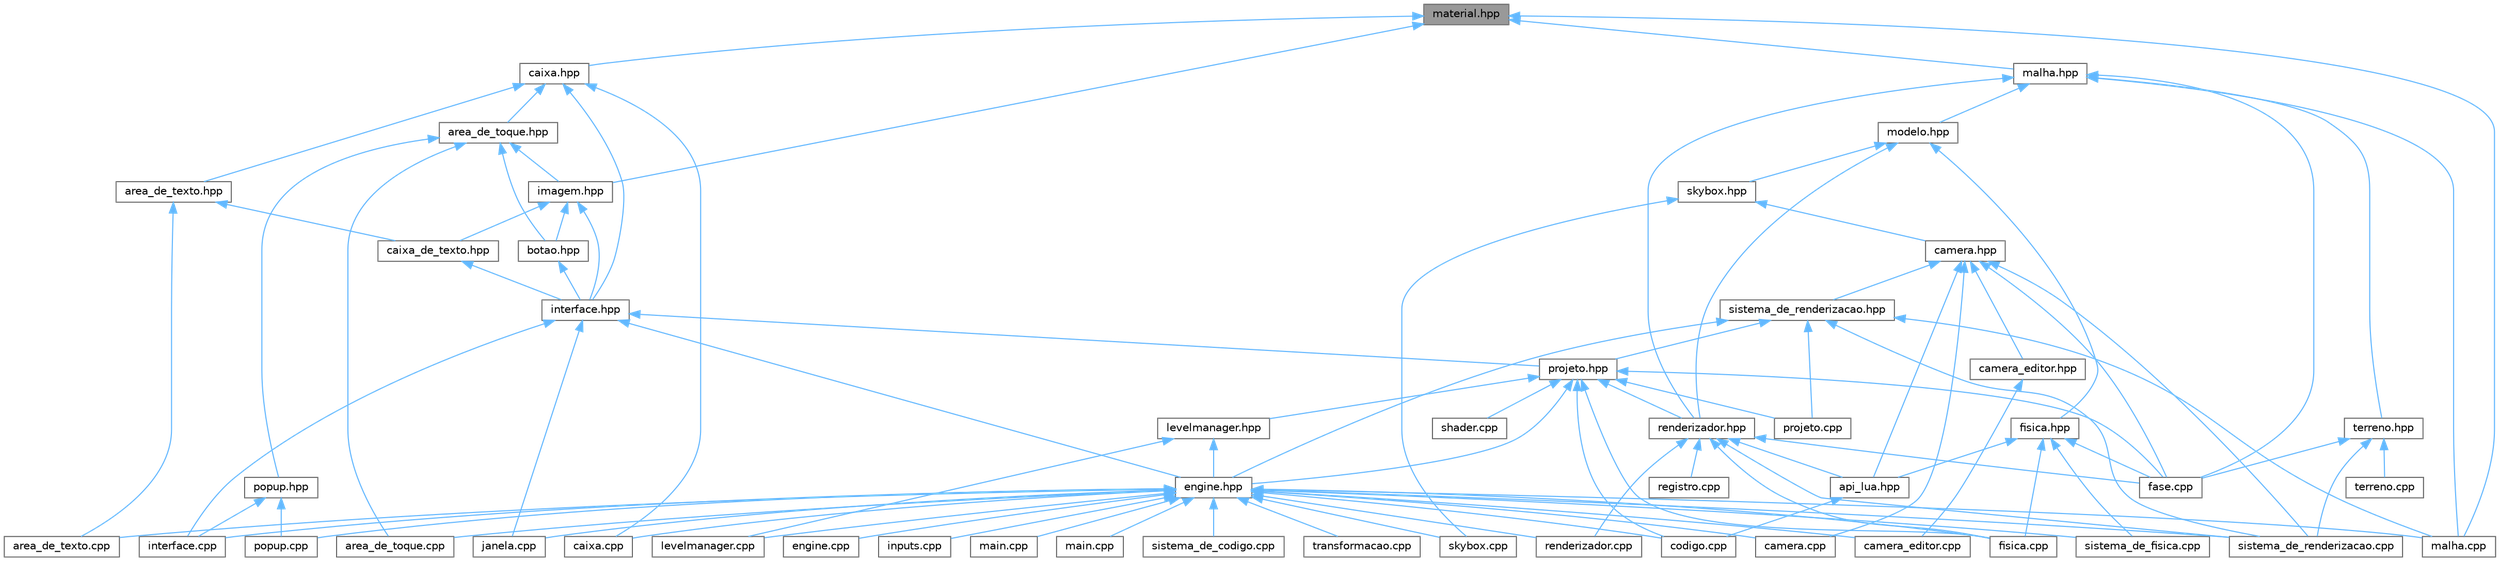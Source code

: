 digraph "material.hpp"
{
 // LATEX_PDF_SIZE
  bgcolor="transparent";
  edge [fontname=Helvetica,fontsize=10,labelfontname=Helvetica,labelfontsize=10];
  node [fontname=Helvetica,fontsize=10,shape=box,height=0.2,width=0.4];
  Node1 [id="Node000001",label="material.hpp",height=0.2,width=0.4,color="gray40", fillcolor="grey60", style="filled", fontcolor="black",tooltip=" "];
  Node1 -> Node2 [id="edge1_Node000001_Node000002",dir="back",color="steelblue1",style="solid",tooltip=" "];
  Node2 [id="Node000002",label="caixa.hpp",height=0.2,width=0.4,color="grey40", fillcolor="white", style="filled",URL="$caixa_8hpp.html",tooltip=" "];
  Node2 -> Node3 [id="edge2_Node000002_Node000003",dir="back",color="steelblue1",style="solid",tooltip=" "];
  Node3 [id="Node000003",label="area_de_texto.hpp",height=0.2,width=0.4,color="grey40", fillcolor="white", style="filled",URL="$area__de__texto_8hpp.html",tooltip=" "];
  Node3 -> Node4 [id="edge3_Node000003_Node000004",dir="back",color="steelblue1",style="solid",tooltip=" "];
  Node4 [id="Node000004",label="area_de_texto.cpp",height=0.2,width=0.4,color="grey40", fillcolor="white", style="filled",URL="$area__de__texto_8cpp.html",tooltip=" "];
  Node3 -> Node5 [id="edge4_Node000003_Node000005",dir="back",color="steelblue1",style="solid",tooltip=" "];
  Node5 [id="Node000005",label="caixa_de_texto.hpp",height=0.2,width=0.4,color="grey40", fillcolor="white", style="filled",URL="$caixa__de__texto_8hpp.html",tooltip=" "];
  Node5 -> Node6 [id="edge5_Node000005_Node000006",dir="back",color="steelblue1",style="solid",tooltip=" "];
  Node6 [id="Node000006",label="interface.hpp",height=0.2,width=0.4,color="grey40", fillcolor="white", style="filled",URL="$interface_8hpp_source.html",tooltip=" "];
  Node6 -> Node7 [id="edge6_Node000006_Node000007",dir="back",color="steelblue1",style="solid",tooltip=" "];
  Node7 [id="Node000007",label="engine.hpp",height=0.2,width=0.4,color="grey40", fillcolor="white", style="filled",URL="$engine_8hpp.html",tooltip=" "];
  Node7 -> Node4 [id="edge7_Node000007_Node000004",dir="back",color="steelblue1",style="solid",tooltip=" "];
  Node7 -> Node8 [id="edge8_Node000007_Node000008",dir="back",color="steelblue1",style="solid",tooltip=" "];
  Node8 [id="Node000008",label="area_de_toque.cpp",height=0.2,width=0.4,color="grey40", fillcolor="white", style="filled",URL="$area__de__toque_8cpp.html",tooltip=" "];
  Node7 -> Node9 [id="edge9_Node000007_Node000009",dir="back",color="steelblue1",style="solid",tooltip=" "];
  Node9 [id="Node000009",label="caixa.cpp",height=0.2,width=0.4,color="grey40", fillcolor="white", style="filled",URL="$caixa_8cpp.html",tooltip=" "];
  Node7 -> Node10 [id="edge10_Node000007_Node000010",dir="back",color="steelblue1",style="solid",tooltip=" "];
  Node10 [id="Node000010",label="camera.cpp",height=0.2,width=0.4,color="grey40", fillcolor="white", style="filled",URL="$camera_8cpp.html",tooltip=" "];
  Node7 -> Node11 [id="edge11_Node000007_Node000011",dir="back",color="steelblue1",style="solid",tooltip=" "];
  Node11 [id="Node000011",label="camera_editor.cpp",height=0.2,width=0.4,color="grey40", fillcolor="white", style="filled",URL="$camera__editor_8cpp.html",tooltip=" "];
  Node7 -> Node12 [id="edge12_Node000007_Node000012",dir="back",color="steelblue1",style="solid",tooltip=" "];
  Node12 [id="Node000012",label="codigo.cpp",height=0.2,width=0.4,color="grey40", fillcolor="white", style="filled",URL="$codigo_8cpp.html",tooltip=" "];
  Node7 -> Node13 [id="edge13_Node000007_Node000013",dir="back",color="steelblue1",style="solid",tooltip=" "];
  Node13 [id="Node000013",label="engine.cpp",height=0.2,width=0.4,color="grey40", fillcolor="white", style="filled",URL="$engine_8cpp.html",tooltip=" "];
  Node7 -> Node14 [id="edge14_Node000007_Node000014",dir="back",color="steelblue1",style="solid",tooltip=" "];
  Node14 [id="Node000014",label="fisica.cpp",height=0.2,width=0.4,color="grey40", fillcolor="white", style="filled",URL="$fisica_8cpp.html",tooltip=" "];
  Node7 -> Node15 [id="edge15_Node000007_Node000015",dir="back",color="steelblue1",style="solid",tooltip=" "];
  Node15 [id="Node000015",label="inputs.cpp",height=0.2,width=0.4,color="grey40", fillcolor="white", style="filled",URL="$inputs_8cpp.html",tooltip=" "];
  Node7 -> Node16 [id="edge16_Node000007_Node000016",dir="back",color="steelblue1",style="solid",tooltip=" "];
  Node16 [id="Node000016",label="interface.cpp",height=0.2,width=0.4,color="grey40", fillcolor="white", style="filled",URL="$interface_8cpp.html",tooltip=" "];
  Node7 -> Node17 [id="edge17_Node000007_Node000017",dir="back",color="steelblue1",style="solid",tooltip=" "];
  Node17 [id="Node000017",label="janela.cpp",height=0.2,width=0.4,color="grey40", fillcolor="white", style="filled",URL="$janela_8cpp.html",tooltip=" "];
  Node7 -> Node18 [id="edge18_Node000007_Node000018",dir="back",color="steelblue1",style="solid",tooltip=" "];
  Node18 [id="Node000018",label="levelmanager.cpp",height=0.2,width=0.4,color="grey40", fillcolor="white", style="filled",URL="$levelmanager_8cpp.html",tooltip=" "];
  Node7 -> Node19 [id="edge19_Node000007_Node000019",dir="back",color="steelblue1",style="solid",tooltip=" "];
  Node19 [id="Node000019",label="main.cpp",height=0.2,width=0.4,color="grey40", fillcolor="white", style="filled",URL="$editor_2src_2main_8cpp.html",tooltip=" "];
  Node7 -> Node20 [id="edge20_Node000007_Node000020",dir="back",color="steelblue1",style="solid",tooltip=" "];
  Node20 [id="Node000020",label="main.cpp",height=0.2,width=0.4,color="grey40", fillcolor="white", style="filled",URL="$runtime_2src_2main_8cpp.html",tooltip=" "];
  Node7 -> Node21 [id="edge21_Node000007_Node000021",dir="back",color="steelblue1",style="solid",tooltip=" "];
  Node21 [id="Node000021",label="malha.cpp",height=0.2,width=0.4,color="grey40", fillcolor="white", style="filled",URL="$malha_8cpp.html",tooltip=" "];
  Node7 -> Node22 [id="edge22_Node000007_Node000022",dir="back",color="steelblue1",style="solid",tooltip=" "];
  Node22 [id="Node000022",label="popup.cpp",height=0.2,width=0.4,color="grey40", fillcolor="white", style="filled",URL="$popup_8cpp.html",tooltip=" "];
  Node7 -> Node23 [id="edge23_Node000007_Node000023",dir="back",color="steelblue1",style="solid",tooltip=" "];
  Node23 [id="Node000023",label="renderizador.cpp",height=0.2,width=0.4,color="grey40", fillcolor="white", style="filled",URL="$renderizador_8cpp.html",tooltip=" "];
  Node7 -> Node24 [id="edge24_Node000007_Node000024",dir="back",color="steelblue1",style="solid",tooltip=" "];
  Node24 [id="Node000024",label="sistema_de_codigo.cpp",height=0.2,width=0.4,color="grey40", fillcolor="white", style="filled",URL="$sistema__de__codigo_8cpp.html",tooltip=" "];
  Node7 -> Node25 [id="edge25_Node000007_Node000025",dir="back",color="steelblue1",style="solid",tooltip=" "];
  Node25 [id="Node000025",label="sistema_de_fisica.cpp",height=0.2,width=0.4,color="grey40", fillcolor="white", style="filled",URL="$sistema__de__fisica_8cpp.html",tooltip=" "];
  Node7 -> Node26 [id="edge26_Node000007_Node000026",dir="back",color="steelblue1",style="solid",tooltip=" "];
  Node26 [id="Node000026",label="sistema_de_renderizacao.cpp",height=0.2,width=0.4,color="grey40", fillcolor="white", style="filled",URL="$sistema__de__renderizacao_8cpp.html",tooltip=" "];
  Node7 -> Node27 [id="edge27_Node000007_Node000027",dir="back",color="steelblue1",style="solid",tooltip=" "];
  Node27 [id="Node000027",label="skybox.cpp",height=0.2,width=0.4,color="grey40", fillcolor="white", style="filled",URL="$skybox_8cpp.html",tooltip=" "];
  Node7 -> Node28 [id="edge28_Node000007_Node000028",dir="back",color="steelblue1",style="solid",tooltip=" "];
  Node28 [id="Node000028",label="transformacao.cpp",height=0.2,width=0.4,color="grey40", fillcolor="white", style="filled",URL="$transformacao_8cpp.html",tooltip=" "];
  Node6 -> Node16 [id="edge29_Node000006_Node000016",dir="back",color="steelblue1",style="solid",tooltip=" "];
  Node6 -> Node17 [id="edge30_Node000006_Node000017",dir="back",color="steelblue1",style="solid",tooltip=" "];
  Node6 -> Node29 [id="edge31_Node000006_Node000029",dir="back",color="steelblue1",style="solid",tooltip=" "];
  Node29 [id="Node000029",label="projeto.hpp",height=0.2,width=0.4,color="grey40", fillcolor="white", style="filled",URL="$projeto_8hpp.html",tooltip="Classe projeto."];
  Node29 -> Node12 [id="edge32_Node000029_Node000012",dir="back",color="steelblue1",style="solid",tooltip=" "];
  Node29 -> Node7 [id="edge33_Node000029_Node000007",dir="back",color="steelblue1",style="solid",tooltip=" "];
  Node29 -> Node30 [id="edge34_Node000029_Node000030",dir="back",color="steelblue1",style="solid",tooltip=" "];
  Node30 [id="Node000030",label="fase.cpp",height=0.2,width=0.4,color="grey40", fillcolor="white", style="filled",URL="$fase_8cpp.html",tooltip=" "];
  Node29 -> Node14 [id="edge35_Node000029_Node000014",dir="back",color="steelblue1",style="solid",tooltip=" "];
  Node29 -> Node31 [id="edge36_Node000029_Node000031",dir="back",color="steelblue1",style="solid",tooltip=" "];
  Node31 [id="Node000031",label="levelmanager.hpp",height=0.2,width=0.4,color="grey40", fillcolor="white", style="filled",URL="$levelmanager_8hpp.html",tooltip="Gerencia as fases."];
  Node31 -> Node7 [id="edge37_Node000031_Node000007",dir="back",color="steelblue1",style="solid",tooltip=" "];
  Node31 -> Node18 [id="edge38_Node000031_Node000018",dir="back",color="steelblue1",style="solid",tooltip=" "];
  Node29 -> Node32 [id="edge39_Node000029_Node000032",dir="back",color="steelblue1",style="solid",tooltip=" "];
  Node32 [id="Node000032",label="projeto.cpp",height=0.2,width=0.4,color="grey40", fillcolor="white", style="filled",URL="$projeto_8cpp.html",tooltip=" "];
  Node29 -> Node33 [id="edge40_Node000029_Node000033",dir="back",color="steelblue1",style="solid",tooltip=" "];
  Node33 [id="Node000033",label="renderizador.hpp",height=0.2,width=0.4,color="grey40", fillcolor="white", style="filled",URL="$renderizador_8hpp.html",tooltip=" "];
  Node33 -> Node34 [id="edge41_Node000033_Node000034",dir="back",color="steelblue1",style="solid",tooltip=" "];
  Node34 [id="Node000034",label="api_lua.hpp",height=0.2,width=0.4,color="grey40", fillcolor="white", style="filled",URL="$api__lua_8hpp.html",tooltip=" "];
  Node34 -> Node12 [id="edge42_Node000034_Node000012",dir="back",color="steelblue1",style="solid",tooltip=" "];
  Node33 -> Node30 [id="edge43_Node000033_Node000030",dir="back",color="steelblue1",style="solid",tooltip=" "];
  Node33 -> Node14 [id="edge44_Node000033_Node000014",dir="back",color="steelblue1",style="solid",tooltip=" "];
  Node33 -> Node35 [id="edge45_Node000033_Node000035",dir="back",color="steelblue1",style="solid",tooltip=" "];
  Node35 [id="Node000035",label="registro.cpp",height=0.2,width=0.4,color="grey40", fillcolor="white", style="filled",URL="$registro_8cpp.html",tooltip=" "];
  Node33 -> Node23 [id="edge46_Node000033_Node000023",dir="back",color="steelblue1",style="solid",tooltip=" "];
  Node33 -> Node26 [id="edge47_Node000033_Node000026",dir="back",color="steelblue1",style="solid",tooltip=" "];
  Node29 -> Node36 [id="edge48_Node000029_Node000036",dir="back",color="steelblue1",style="solid",tooltip=" "];
  Node36 [id="Node000036",label="shader.cpp",height=0.2,width=0.4,color="grey40", fillcolor="white", style="filled",URL="$shader_8cpp.html",tooltip=" "];
  Node2 -> Node37 [id="edge49_Node000002_Node000037",dir="back",color="steelblue1",style="solid",tooltip=" "];
  Node37 [id="Node000037",label="area_de_toque.hpp",height=0.2,width=0.4,color="grey40", fillcolor="white", style="filled",URL="$area__de__toque_8hpp.html",tooltip=" "];
  Node37 -> Node8 [id="edge50_Node000037_Node000008",dir="back",color="steelblue1",style="solid",tooltip=" "];
  Node37 -> Node38 [id="edge51_Node000037_Node000038",dir="back",color="steelblue1",style="solid",tooltip=" "];
  Node38 [id="Node000038",label="botao.hpp",height=0.2,width=0.4,color="grey40", fillcolor="white", style="filled",URL="$botao_8hpp.html",tooltip=" "];
  Node38 -> Node6 [id="edge52_Node000038_Node000006",dir="back",color="steelblue1",style="solid",tooltip=" "];
  Node37 -> Node39 [id="edge53_Node000037_Node000039",dir="back",color="steelblue1",style="solid",tooltip=" "];
  Node39 [id="Node000039",label="imagem.hpp",height=0.2,width=0.4,color="grey40", fillcolor="white", style="filled",URL="$imagem_8hpp.html",tooltip=" "];
  Node39 -> Node38 [id="edge54_Node000039_Node000038",dir="back",color="steelblue1",style="solid",tooltip=" "];
  Node39 -> Node5 [id="edge55_Node000039_Node000005",dir="back",color="steelblue1",style="solid",tooltip=" "];
  Node39 -> Node6 [id="edge56_Node000039_Node000006",dir="back",color="steelblue1",style="solid",tooltip=" "];
  Node37 -> Node40 [id="edge57_Node000037_Node000040",dir="back",color="steelblue1",style="solid",tooltip=" "];
  Node40 [id="Node000040",label="popup.hpp",height=0.2,width=0.4,color="grey40", fillcolor="white", style="filled",URL="$popup_8hpp.html",tooltip=" "];
  Node40 -> Node16 [id="edge58_Node000040_Node000016",dir="back",color="steelblue1",style="solid",tooltip=" "];
  Node40 -> Node22 [id="edge59_Node000040_Node000022",dir="back",color="steelblue1",style="solid",tooltip=" "];
  Node2 -> Node9 [id="edge60_Node000002_Node000009",dir="back",color="steelblue1",style="solid",tooltip=" "];
  Node2 -> Node6 [id="edge61_Node000002_Node000006",dir="back",color="steelblue1",style="solid",tooltip=" "];
  Node1 -> Node39 [id="edge62_Node000001_Node000039",dir="back",color="steelblue1",style="solid",tooltip=" "];
  Node1 -> Node21 [id="edge63_Node000001_Node000021",dir="back",color="steelblue1",style="solid",tooltip=" "];
  Node1 -> Node41 [id="edge64_Node000001_Node000041",dir="back",color="steelblue1",style="solid",tooltip=" "];
  Node41 [id="Node000041",label="malha.hpp",height=0.2,width=0.4,color="grey40", fillcolor="white", style="filled",URL="$malha_8hpp.html",tooltip=" "];
  Node41 -> Node30 [id="edge65_Node000041_Node000030",dir="back",color="steelblue1",style="solid",tooltip=" "];
  Node41 -> Node21 [id="edge66_Node000041_Node000021",dir="back",color="steelblue1",style="solid",tooltip=" "];
  Node41 -> Node42 [id="edge67_Node000041_Node000042",dir="back",color="steelblue1",style="solid",tooltip=" "];
  Node42 [id="Node000042",label="modelo.hpp",height=0.2,width=0.4,color="grey40", fillcolor="white", style="filled",URL="$modelo_8hpp_source.html",tooltip=" "];
  Node42 -> Node43 [id="edge68_Node000042_Node000043",dir="back",color="steelblue1",style="solid",tooltip=" "];
  Node43 [id="Node000043",label="fisica.hpp",height=0.2,width=0.4,color="grey40", fillcolor="white", style="filled",URL="$fisica_8hpp.html",tooltip=" "];
  Node43 -> Node34 [id="edge69_Node000043_Node000034",dir="back",color="steelblue1",style="solid",tooltip=" "];
  Node43 -> Node30 [id="edge70_Node000043_Node000030",dir="back",color="steelblue1",style="solid",tooltip=" "];
  Node43 -> Node14 [id="edge71_Node000043_Node000014",dir="back",color="steelblue1",style="solid",tooltip=" "];
  Node43 -> Node25 [id="edge72_Node000043_Node000025",dir="back",color="steelblue1",style="solid",tooltip=" "];
  Node42 -> Node33 [id="edge73_Node000042_Node000033",dir="back",color="steelblue1",style="solid",tooltip=" "];
  Node42 -> Node44 [id="edge74_Node000042_Node000044",dir="back",color="steelblue1",style="solid",tooltip=" "];
  Node44 [id="Node000044",label="skybox.hpp",height=0.2,width=0.4,color="grey40", fillcolor="white", style="filled",URL="$skybox_8hpp.html",tooltip=" "];
  Node44 -> Node45 [id="edge75_Node000044_Node000045",dir="back",color="steelblue1",style="solid",tooltip=" "];
  Node45 [id="Node000045",label="camera.hpp",height=0.2,width=0.4,color="grey40", fillcolor="white", style="filled",URL="$camera_8hpp_source.html",tooltip=" "];
  Node45 -> Node34 [id="edge76_Node000045_Node000034",dir="back",color="steelblue1",style="solid",tooltip=" "];
  Node45 -> Node10 [id="edge77_Node000045_Node000010",dir="back",color="steelblue1",style="solid",tooltip=" "];
  Node45 -> Node46 [id="edge78_Node000045_Node000046",dir="back",color="steelblue1",style="solid",tooltip=" "];
  Node46 [id="Node000046",label="camera_editor.hpp",height=0.2,width=0.4,color="grey40", fillcolor="white", style="filled",URL="$camera__editor_8hpp_source.html",tooltip=" "];
  Node46 -> Node11 [id="edge79_Node000046_Node000011",dir="back",color="steelblue1",style="solid",tooltip=" "];
  Node45 -> Node30 [id="edge80_Node000045_Node000030",dir="back",color="steelblue1",style="solid",tooltip=" "];
  Node45 -> Node26 [id="edge81_Node000045_Node000026",dir="back",color="steelblue1",style="solid",tooltip=" "];
  Node45 -> Node47 [id="edge82_Node000045_Node000047",dir="back",color="steelblue1",style="solid",tooltip=" "];
  Node47 [id="Node000047",label="sistema_de_renderizacao.hpp",height=0.2,width=0.4,color="grey40", fillcolor="white", style="filled",URL="$sistema__de__renderizacao_8hpp.html",tooltip=" "];
  Node47 -> Node7 [id="edge83_Node000047_Node000007",dir="back",color="steelblue1",style="solid",tooltip=" "];
  Node47 -> Node21 [id="edge84_Node000047_Node000021",dir="back",color="steelblue1",style="solid",tooltip=" "];
  Node47 -> Node32 [id="edge85_Node000047_Node000032",dir="back",color="steelblue1",style="solid",tooltip=" "];
  Node47 -> Node29 [id="edge86_Node000047_Node000029",dir="back",color="steelblue1",style="solid",tooltip=" "];
  Node47 -> Node26 [id="edge87_Node000047_Node000026",dir="back",color="steelblue1",style="solid",tooltip=" "];
  Node44 -> Node27 [id="edge88_Node000044_Node000027",dir="back",color="steelblue1",style="solid",tooltip=" "];
  Node41 -> Node33 [id="edge89_Node000041_Node000033",dir="back",color="steelblue1",style="solid",tooltip=" "];
  Node41 -> Node48 [id="edge90_Node000041_Node000048",dir="back",color="steelblue1",style="solid",tooltip=" "];
  Node48 [id="Node000048",label="terreno.hpp",height=0.2,width=0.4,color="grey40", fillcolor="white", style="filled",URL="$terreno_8hpp.html",tooltip=" "];
  Node48 -> Node30 [id="edge91_Node000048_Node000030",dir="back",color="steelblue1",style="solid",tooltip=" "];
  Node48 -> Node26 [id="edge92_Node000048_Node000026",dir="back",color="steelblue1",style="solid",tooltip=" "];
  Node48 -> Node49 [id="edge93_Node000048_Node000049",dir="back",color="steelblue1",style="solid",tooltip=" "];
  Node49 [id="Node000049",label="terreno.cpp",height=0.2,width=0.4,color="grey40", fillcolor="white", style="filled",URL="$terreno_8cpp.html",tooltip=" "];
}
